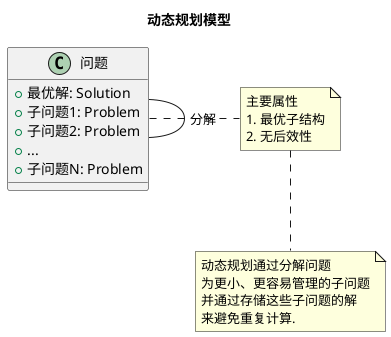 @startuml

title 动态规划模型

class "问题" as Problem {
    +最优解: Solution
    +子问题1: Problem
    +子问题2: Problem
    +...
    +子问题N: Problem
}

note right of Problem : 主要属性\n1. 最优子结构\n2. 无后效性

Problem -- Problem : 分解

note bottom : 动态规划通过分解问题\n为更小、更容易管理的子问题\n并通过存储这些子问题的解\n来避免重复计算.

@enduml

